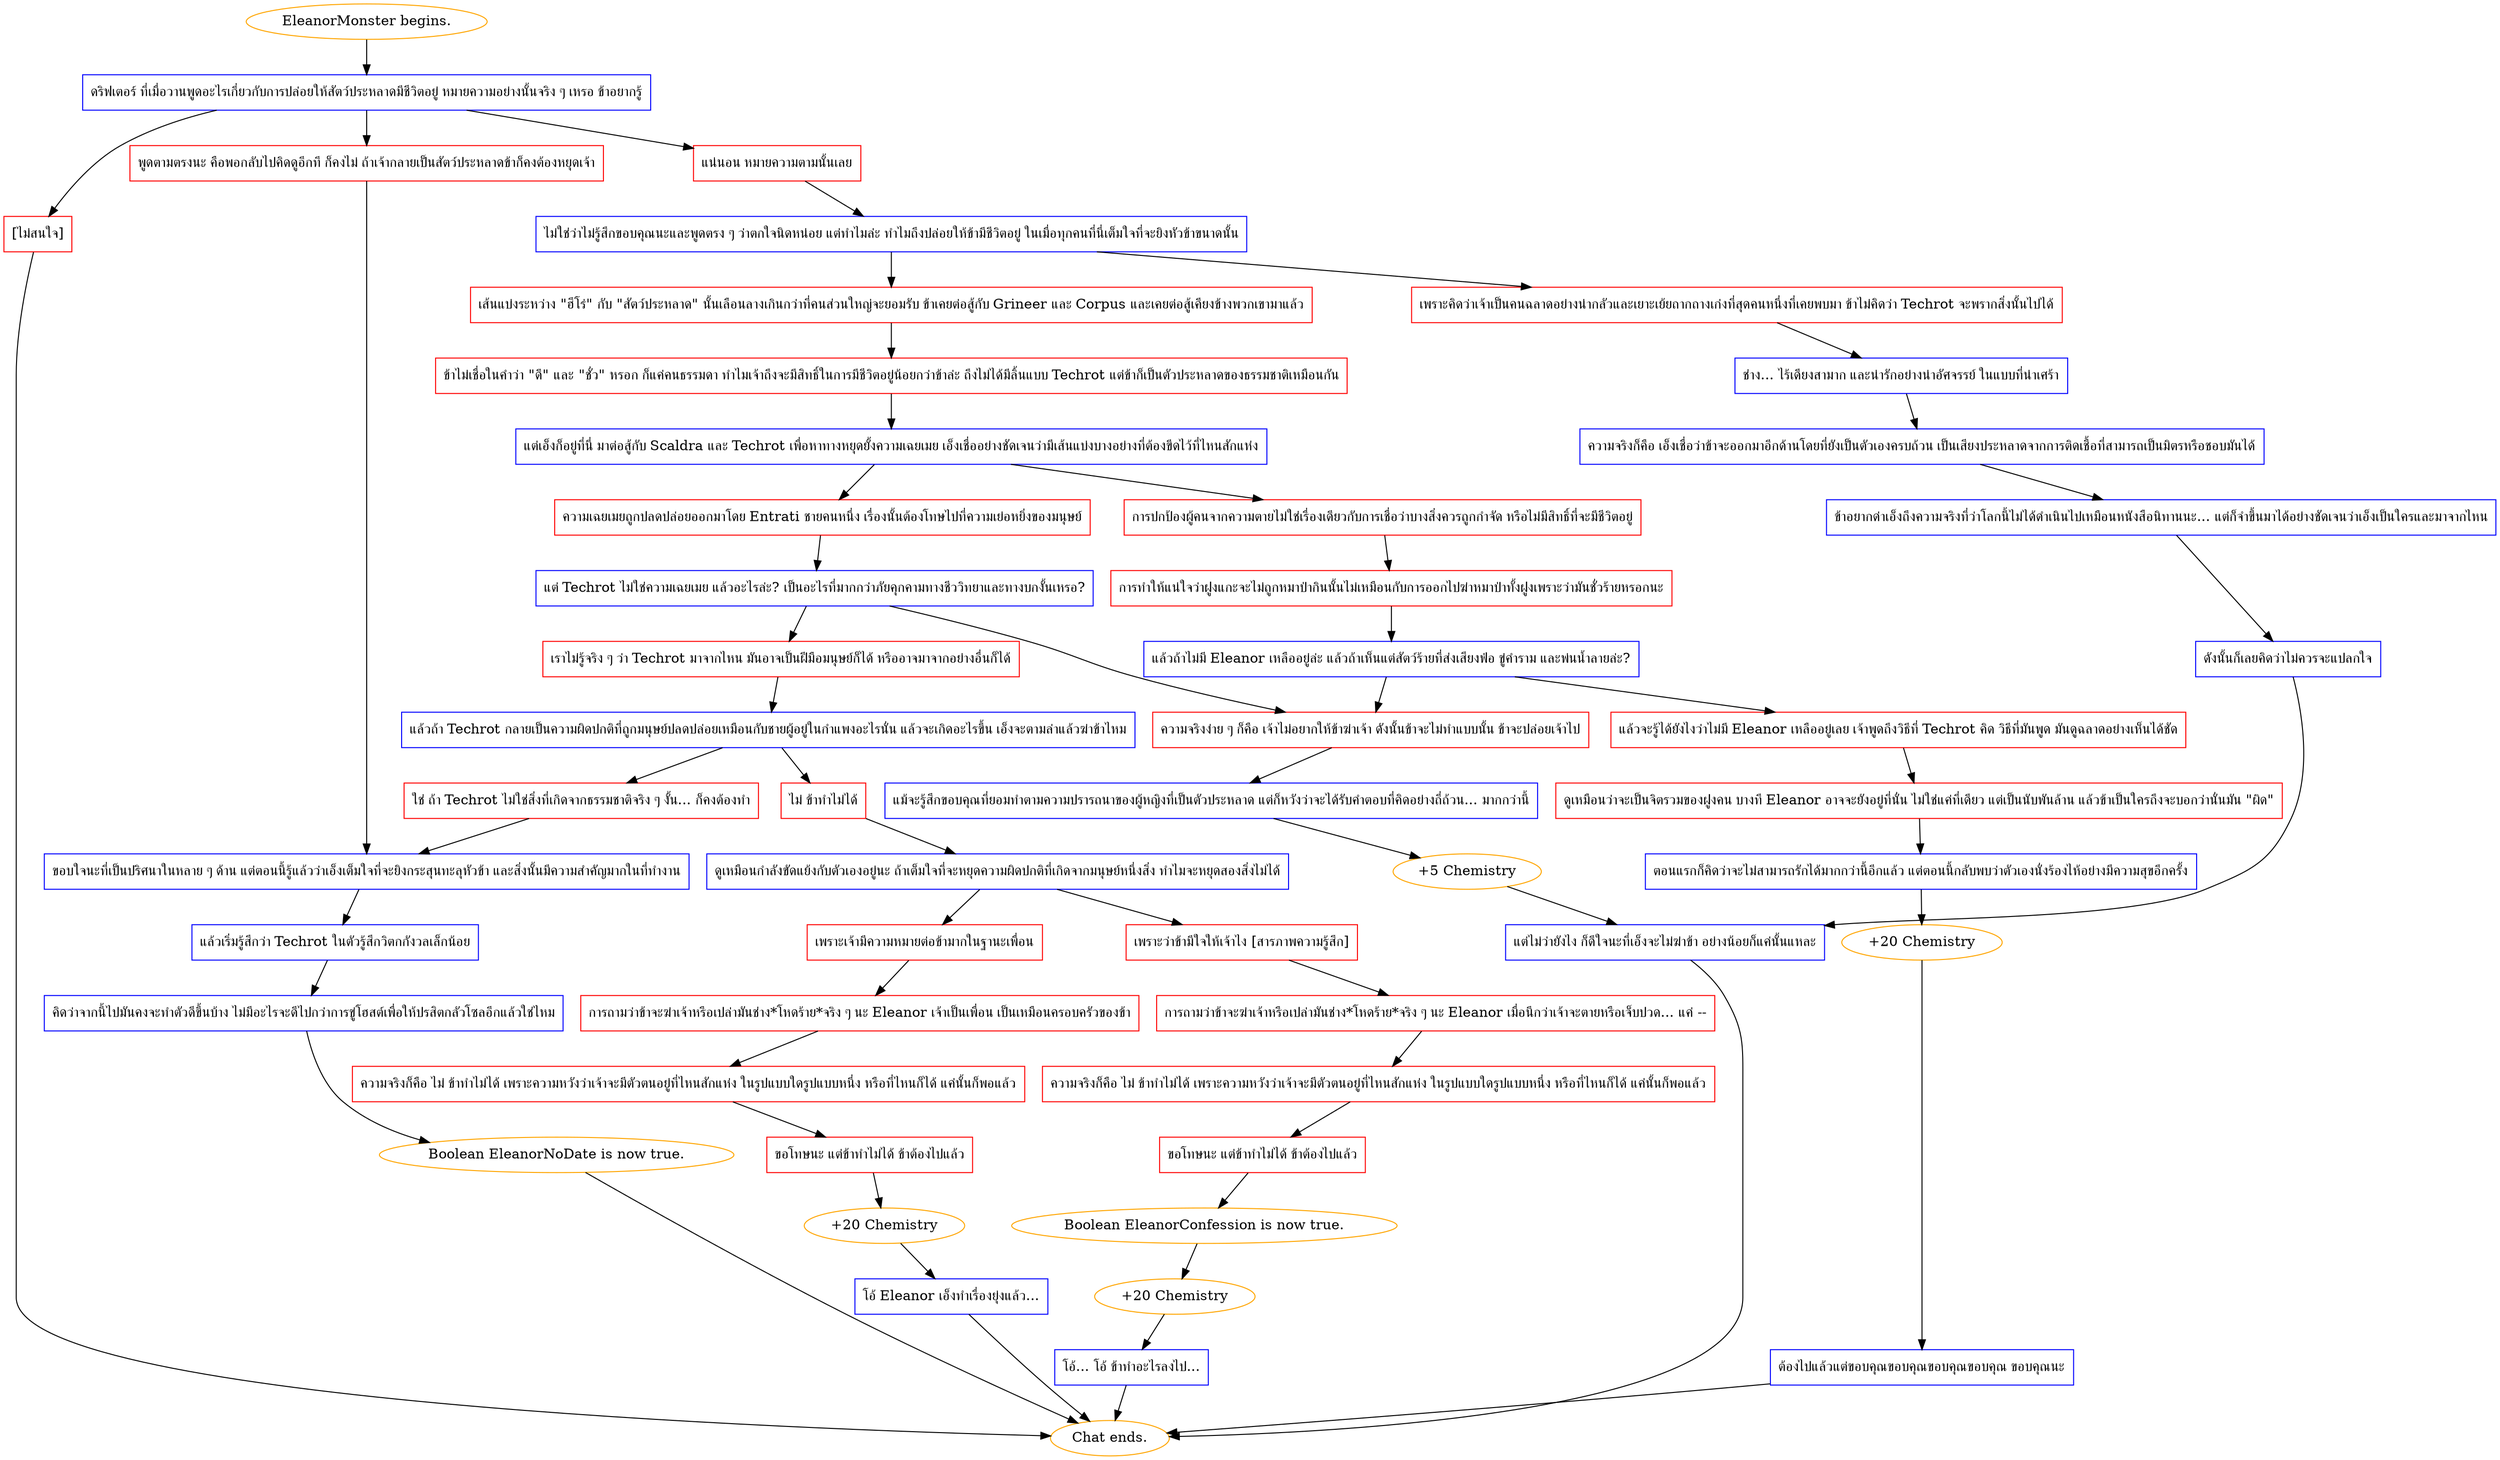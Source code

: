 digraph {
	"EleanorMonster begins." [color=orange];
		"EleanorMonster begins." -> j3185694723;
	j3185694723 [label="ดริฟเตอร์ ที่เมื่อวานพูดอะไรเกี่ยวกับการปล่อยให้สัตว์ประหลาดมีชีวิตอยู่ หมายความอย่างนั้นจริง ๆ เหรอ ข้าอยากรู้",shape=box,color=blue];
		j3185694723 -> j1835612242;
		j3185694723 -> j1433636958;
		j3185694723 -> j3001038503;
	j1835612242 [label="แน่นอน หมายความตามนั้นเลย",shape=box,color=red];
		j1835612242 -> j2037498813;
	j1433636958 [label="พูดตามตรงนะ คือพอกลับไปคิดดูอีกที ก็คงไม่ ถ้าเจ้ากลายเป็นสัตว์ประหลาดข้าก็คงต้องหยุดเจ้า",shape=box,color=red];
		j1433636958 -> j1147032138;
	j3001038503 [label="[ไม่สนใจ]",shape=box,color=red];
		j3001038503 -> "Chat ends.";
	j2037498813 [label="ไม่ใช่ว่าไม่รู้สึกขอบคุณนะและพูดตรง ๆ ว่าตกใจนิดหน่อย แต่ทำไมล่ะ ทำไมถึงปล่อยให้ข้ามีชีวิตอยู่ ในเมื่อทุกคนที่นี่เต็มใจที่จะยิงหัวข้าขนาดนั้น",shape=box,color=blue];
		j2037498813 -> j2497480965;
		j2037498813 -> j3987875142;
	j1147032138 [label="ขอบใจนะที่เป็นปริศนาในหลาย ๆ ด้าน แต่ตอนนี้รู้แล้วว่าเอ็งเต็มใจที่จะยิงกระสุนทะลุหัวข้า และสิ่งนั้นมีความสำคัญมากในที่ทำงาน",shape=box,color=blue];
		j1147032138 -> j2771135879;
	"Chat ends." [color=orange];
	j2497480965 [label="เส้นแบ่งระหว่าง \"ฮีโร่\" กับ \"สัตว์ประหลาด\" นั้นเลือนลางเกินกว่าที่คนส่วนใหญ่จะยอมรับ ข้าเคยต่อสู้กับ Grineer และ Corpus และเคยต่อสู้เคียงข้างพวกเขามาแล้ว",shape=box,color=red];
		j2497480965 -> j2310829723;
	j3987875142 [label="เพราะคิดว่าเจ้าเป็นคนฉลาดอย่างน่ากลัวและเยาะเย้ยถากถางเก่งที่สุดคนหนึ่งที่เคยพบมา ข้าไม่คิดว่า Techrot จะพรากสิ่งนั้นไปได้",shape=box,color=red];
		j3987875142 -> j1719726156;
	j2771135879 [label="แล้วเริ่มรู้สึกว่า Techrot ในตัวรู้สึกวิตกกังวลเล็กน้อย",shape=box,color=blue];
		j2771135879 -> j1325141646;
	j2310829723 [label="ข้าไม่เชื่อในคำว่า \"ดี\" และ \"ชั่ว\" หรอก ก็แค่คนธรรมดา ทำไมเจ้าถึงจะมีสิทธิ์ในการมีชีวิตอยู่น้อยกว่าข้าล่ะ ถึงไม่ได้มีลิ้นแบบ Techrot แต่ข้าก็เป็นตัวประหลาดของธรรมชาติเหมือนกัน",shape=box,color=red];
		j2310829723 -> j2138476209;
	j1719726156 [label="ช่าง... ไร้เดียงสามาก และน่ารักอย่างน่าอัศจรรย์ ในแบบที่น่าเศร้า",shape=box,color=blue];
		j1719726156 -> j3432547984;
	j1325141646 [label="คิดว่าจากนี้ไปมันคงจะทำตัวดีขึ้นบ้าง ไม่มีอะไรจะดีไปกว่าการขู่โฮสต์เพื่อให้ปรสิตกลัวโซลอีกแล้วใช่ไหม",shape=box,color=blue];
		j1325141646 -> j2728200779;
	j2138476209 [label="แต่เอ็งก็อยู่ที่นี่ มาต่อสู้กับ Scaldra และ Techrot เพื่อหาทางหยุดยั้งความเฉยเมย เอ็งเชื่ออย่างชัดเจนว่ามีเส้นแบ่งบางอย่างที่ต้องขีดไว้ที่ไหนสักแห่ง",shape=box,color=blue];
		j2138476209 -> j2552323105;
		j2138476209 -> j78096491;
	j3432547984 [label="ความจริงก็คือ เอ็งเชื่อว่าข้าจะออกมาอีกด้านโดยที่ยังเป็นตัวเองครบถ้วน เป็นเสียงประหลาดจากการติดเชื้อที่สามารถเป็นมิตรหรือชอบมันได้",shape=box,color=blue];
		j3432547984 -> j3179289511;
	j2728200779 [label="Boolean EleanorNoDate is now true.",color=orange];
		j2728200779 -> "Chat ends.";
	j2552323105 [label="ความเฉยเมยถูกปลดปล่อยออกมาโดย Entrati ชายคนหนึ่ง เรื่องนั้นต้องโทษไปที่ความเย่อหยิ่งของมนุษย์",shape=box,color=red];
		j2552323105 -> j2097392353;
	j78096491 [label="การปกป้องผู้คนจากความตายไม่ใช่เรื่องเดียวกับการเชื่อว่าบางสิ่งควรถูกกำจัด หรือไม่มีสิทธิ์ที่จะมีชีวิตอยู่",shape=box,color=red];
		j78096491 -> j321210075;
	j3179289511 [label="ข้าอยากด่าเอ็งถึงความจริงที่ว่าโลกนี้ไม่ได้ดำเนินไปเหมือนหนังสือนิทานนะ... แต่ก็จำขึ้นมาได้อย่างชัดเจนว่าเอ็งเป็นใครและมาจากไหน",shape=box,color=blue];
		j3179289511 -> j2088473560;
	j2097392353 [label="แต่ Techrot ไม่ใช่ความเฉยเมย แล้วอะไรล่ะ? เป็นอะไรที่มากกว่าภัยคุกคามทางชีววิทยาและทางบกงั้นเหรอ?",shape=box,color=blue];
		j2097392353 -> j969413043;
		j2097392353 -> j2521300054;
	j321210075 [label="การทำให้แน่ใจว่าฝูงแกะจะไม่ถูกหมาป่ากินนั้นไม่เหมือนกับการออกไปฆ่าหมาป่าทั้งฝูงเพราะว่ามันชั่วร้ายหรอกนะ",shape=box,color=red];
		j321210075 -> j493782874;
	j2088473560 [label="ดังนั้นก็เลยคิดว่าไม่ควรจะแปลกใจ",shape=box,color=blue];
		j2088473560 -> j2053291045;
	j969413043 [label="เราไม่รู้จริง ๆ ว่า Techrot มาจากไหน มันอาจเป็นฝีมือมนุษย์ก็ได้ หรืออาจมาจากอย่างอื่นก็ได้",shape=box,color=red];
		j969413043 -> j66536803;
	j2521300054 [label="ความจริงง่าย ๆ ก็คือ เจ้าไม่อยากให้ข้าฆ่าเจ้า ดังนั้นข้าจะไม่ทำแบบนั้น ข้าจะปล่อยเจ้าไป",shape=box,color=red];
		j2521300054 -> j4074672015;
	j493782874 [label="แล้วถ้าไม่มี Eleanor เหลืออยู่ล่ะ แล้วถ้าเห็นแต่สัตว์ร้ายที่ส่งเสียงฟ่อ ขู่คำราม และพ่นน้ำลายล่ะ?",shape=box,color=blue];
		j493782874 -> j775406654;
		j493782874 -> j2521300054;
	j2053291045 [label="แต่ไม่ว่ายังไง ก็ดีใจนะที่เอ็งจะไม่ฆ่าข้า อย่างน้อยก็แค่นั้นแหละ",shape=box,color=blue];
		j2053291045 -> "Chat ends.";
	j66536803 [label="แล้วถ้า Techrot กลายเป็นความผิดปกติที่ถูกมนุษย์ปลดปล่อยเหมือนกับชายผู้อยู่ในกำแพงอะไรนั่น แล้วจะเกิดอะไรขึ้น เอ็งจะตามล่าแล้วฆ่าข้าไหม",shape=box,color=blue];
		j66536803 -> j3688033305;
		j66536803 -> j998315360;
	j4074672015 [label="แม้จะรู้สึกขอบคุณที่ยอมทำตามความปรารถนาของผู้หญิงที่เป็นตัวประหลาด แต่ก็หวังว่าจะได้รับคำตอบที่คิดอย่างถี่ถ้วน... มากกว่านี้",shape=box,color=blue];
		j4074672015 -> j2236617207;
	j775406654 [label="แล้วจะรู้ได้ยังไงว่าไม่มี Eleanor เหลืออยู่เลย เจ้าพูดถึงวิธีที่ Techrot คิด วิธีที่มันพูด มันดูฉลาดอย่างเห็นได้ชัด",shape=box,color=red];
		j775406654 -> j2420126661;
	j3688033305 [label="ไม่ ข้าทำไม่ได้",shape=box,color=red];
		j3688033305 -> j533730122;
	j998315360 [label="ใช่ ถ้า Techrot ไม่ใช่สิ่งที่เกิดจากธรรมชาติจริง ๆ งั้น... ก็คงต้องทำ",shape=box,color=red];
		j998315360 -> j1147032138;
	j2236617207 [label="+5 Chemistry",color=orange];
		j2236617207 -> j2053291045;
	j2420126661 [label="ดูเหมือนว่าจะเป็นจิตรวมของฝูงคน บางที Eleanor อาจจะยังอยู่ที่นั่น ไม่ใช่แค่ที่เดียว แต่เป็นนับพันล้าน แล้วข้าเป็นใครถึงจะบอกว่านั่นมัน \"ผิด\"",shape=box,color=red];
		j2420126661 -> j3325871233;
	j533730122 [label="ดูเหมือนกำลังขัดแย้งกับตัวเองอยู่นะ ถ้าเต็มใจที่จะหยุดความผิดปกติที่เกิดจากมนุษย์หนึ่งสิ่ง ทำไมจะหยุดสองสิ่งไม่ได้",shape=box,color=blue];
		j533730122 -> j4219710125;
		j533730122 -> j637866133;
	j3325871233 [label="ตอนแรกก็คิดว่าจะไม่สามารถรักได้มากกว่านี้อีกแล้ว แต่ตอนนี้กลับพบว่าตัวเองนั่งร้องไห้อย่างมีความสุขอีกครั้ง",shape=box,color=blue];
		j3325871233 -> j1876244698;
	j4219710125 [label="เพราะว่าข้ามีใจให้เจ้าไง [สารภาพความรู้สึก]",shape=box,color=red];
		j4219710125 -> j2520648457;
	j637866133 [label="เพราะเจ้ามีความหมายต่อข้ามากในฐานะเพื่อน",shape=box,color=red];
		j637866133 -> j836433366;
	j1876244698 [label="+20 Chemistry",color=orange];
		j1876244698 -> j1300066096;
	j2520648457 [label="การถามว่าข้าจะฆ่าเจ้าหรือเปล่ามันช่าง*โหดร้าย*จริง ๆ นะ Eleanor เมื่อนึกว่าเจ้าจะตายหรือเจ็บปวด... แค่ --",shape=box,color=red];
		j2520648457 -> j737717833;
	j836433366 [label="การถามว่าข้าจะฆ่าเจ้าหรือเปล่ามันช่าง*โหดร้าย*จริง ๆ นะ Eleanor เจ้าเป็นเพื่อน เป็นเหมือนครอบครัวของข้า",shape=box,color=red];
		j836433366 -> j3461206171;
	j1300066096 [label="ต้องไปแล้วแต่ขอบคุณขอบคุณขอบคุณขอบคุณ ขอบคุณนะ",shape=box,color=blue];
		j1300066096 -> "Chat ends.";
	j737717833 [label="ความจริงก็คือ ไม่ ข้าทำไม่ได้ เพราะความหวังว่าเจ้าจะมีตัวตนอยู่ที่ไหนสักแห่ง ในรูปแบบใดรูปแบบหนึ่ง หรือที่ไหนก็ได้ แค่นั้นก็พอแล้ว",shape=box,color=red];
		j737717833 -> j1607288231;
	j3461206171 [label="ความจริงก็คือ ไม่ ข้าทำไม่ได้ เพราะความหวังว่าเจ้าจะมีตัวตนอยู่ที่ไหนสักแห่ง ในรูปแบบใดรูปแบบหนึ่ง หรือที่ไหนก็ได้ แค่นั้นก็พอแล้ว",shape=box,color=red];
		j3461206171 -> j2989680039;
	j1607288231 [label="ขอโทษนะ แต่ข้าทำไม่ได้ ข้าต้องไปแล้ว",shape=box,color=red];
		j1607288231 -> j2009850323;
	j2989680039 [label="ขอโทษนะ แต่ข้าทำไม่ได้ ข้าต้องไปแล้ว",shape=box,color=red];
		j2989680039 -> j1380969488;
	j2009850323 [label="Boolean EleanorConfession is now true.",color=orange];
		j2009850323 -> j204654118;
	j1380969488 [label="+20 Chemistry",color=orange];
		j1380969488 -> j3726346698;
	j204654118 [label="+20 Chemistry",color=orange];
		j204654118 -> j2909291655;
	j3726346698 [label="โอ้ Eleanor เอ็งทำเรื่องยุ่งแล้ว...",shape=box,color=blue];
		j3726346698 -> "Chat ends.";
	j2909291655 [label="โอ้... โอ้ ข้าทำอะไรลงไป...",shape=box,color=blue];
		j2909291655 -> "Chat ends.";
}